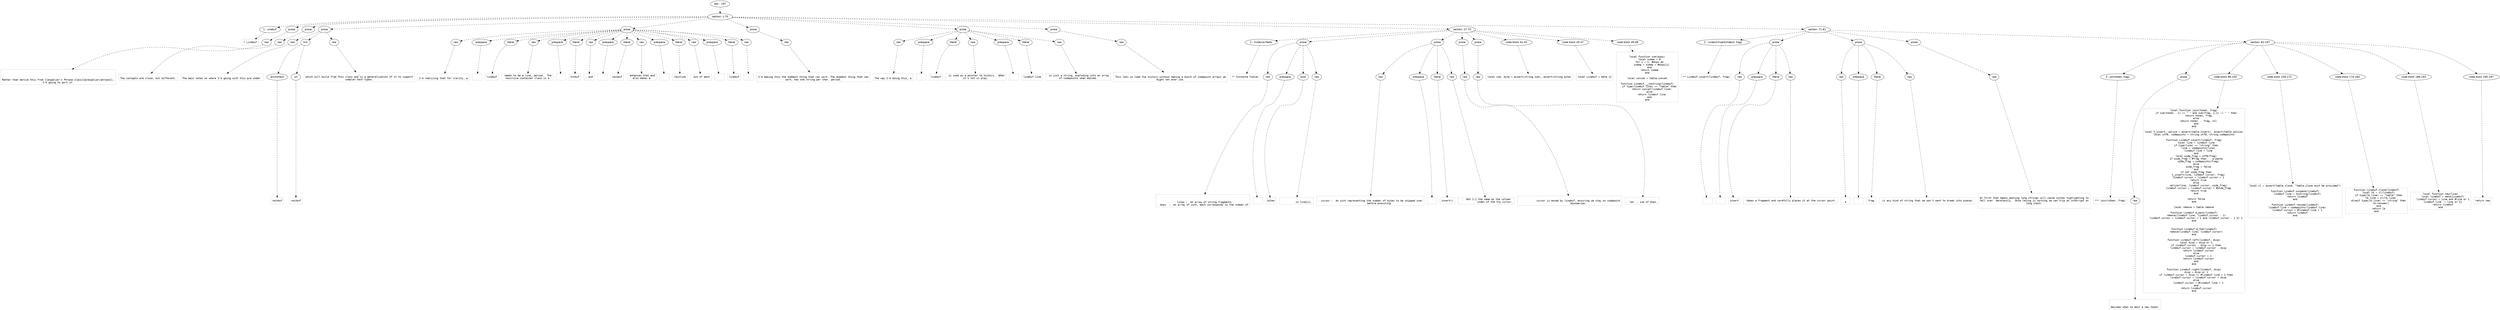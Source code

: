 digraph lpegNode {

node [fontname=Helvetica]
edge [style=dashed]

doc_0 [label="doc - 197"]


doc_0 -> { section_1}
{rank=same; section_1}

section_1 [label="section: 1-70"]


// END RANK doc_0

section_1 -> { header_2 prose_3 prose_4 prose_5 prose_6 prose_7 prose_8 prose_9 section_10 section_11}
{rank=same; header_2 prose_3 prose_4 prose_5 prose_6 prose_7 prose_8 prose_9 section_10 section_11}

header_2 [label="1 : Linebuf"]

prose_3 [label="prose"]

prose_4 [label="prose"]

prose_5 [label="prose"]

prose_6 [label="prose"]

prose_7 [label="prose"]

prose_8 [label="prose"]

prose_9 [label="prose"]

section_10 [label="section: 27-70"]

section_11 [label="section: 71-81"]


// END RANK section_1

header_2 -> leaf_12
leaf_12  [color=Gray,shape=rectangle,fontname=Inconsolata,label="* Linebuf"]
// END RANK header_2

prose_3 -> { raw_13}
{rank=same; raw_13}

raw_13 [label="raw"]


// END RANK prose_3

raw_13 -> leaf_14
leaf_14  [color=Gray,shape=rectangle,fontname=Inconsolata,label="


Rather than derive this from [[espalier's Phrase class][@/espalier/phrase]],
I'm going to port it.
"]
// END RANK raw_13

prose_4 -> { raw_15}
{rank=same; raw_15}

raw_15 [label="raw"]


// END RANK prose_4

raw_15 -> leaf_16
leaf_16  [color=Gray,shape=rectangle,fontname=Inconsolata,label="
The concepts are close, but different.
"]
// END RANK raw_15

prose_5 -> { raw_17 link_18 raw_19}
{rank=same; raw_17 link_18 raw_19}

raw_17 [label="raw"]

link_18 [label="link"]

raw_19 [label="raw"]


// END RANK prose_5

raw_17 -> leaf_20
leaf_20  [color=Gray,shape=rectangle,fontname=Inconsolata,label="
The main notes on where I'm going with this are under "]
// END RANK raw_17

link_18 -> { anchortext_21 url_22}
{rank=same; anchortext_21 url_22}

anchortext_21 [label="anchortext"]

url_22 [label="url"]


// END RANK link_18

anchortext_21 -> leaf_23
leaf_23  [color=Gray,shape=rectangle,fontname=Inconsolata,label="rainbuf"]
// END RANK anchortext_21

url_22 -> leaf_24
leaf_24  [color=Gray,shape=rectangle,fontname=Inconsolata,label="rainbuf"]
// END RANK url_22

raw_19 -> leaf_25
leaf_25  [color=Gray,shape=rectangle,fontname=Inconsolata,label=",
which will build from this class and is a generalization of it to support
complex text types.
"]
// END RANK raw_19

prose_6 -> { raw_26 prespace_27 literal_28 raw_29 prespace_30 literal_31 raw_32 prespace_33 literal_34 raw_35 prespace_36 literal_37 raw_38 prespace_39 literal_40 raw_41}
{rank=same; raw_26 prespace_27 literal_28 raw_29 prespace_30 literal_31 raw_32 prespace_33 literal_34 raw_35 prespace_36 literal_37 raw_38 prespace_39 literal_40 raw_41}

raw_26 [label="raw"]

prespace_27 [label="prespace"]

literal_28 [label="literal"]

raw_29 [label="raw"]

prespace_30 [label="prespace"]

literal_31 [label="literal"]

raw_32 [label="raw"]

prespace_33 [label="prespace"]

literal_34 [label="literal"]

raw_35 [label="raw"]

prespace_36 [label="prespace"]

literal_37 [label="literal"]

raw_38 [label="raw"]

prespace_39 [label="prespace"]

literal_40 [label="literal"]

raw_41 [label="raw"]


// END RANK prose_6

raw_26 -> leaf_42
leaf_42  [color=Gray,shape=rectangle,fontname=Inconsolata,label="
I'm realizing that for clarity, a"]
// END RANK raw_26

prespace_27 -> leaf_43
leaf_43  [color=Gray,shape=rectangle,fontname=Inconsolata,label=" "]
// END RANK prespace_27

literal_28 -> leaf_44
leaf_44  [color=Gray,shape=rectangle,fontname=Inconsolata,label="linebuf"]
// END RANK literal_28

raw_29 -> leaf_45
leaf_45  [color=Gray,shape=rectangle,fontname=Inconsolata,label=" needs to be a line, period.  The
recursive container class is a"]
// END RANK raw_29

prespace_30 -> leaf_46
leaf_46  [color=Gray,shape=rectangle,fontname=Inconsolata,label=" "]
// END RANK prespace_30

literal_31 -> leaf_47
leaf_47  [color=Gray,shape=rectangle,fontname=Inconsolata,label="txtbuf"]
// END RANK literal_31

raw_32 -> leaf_48
leaf_48  [color=Gray,shape=rectangle,fontname=Inconsolata,label=", and"]
// END RANK raw_32

prespace_33 -> leaf_49
leaf_49  [color=Gray,shape=rectangle,fontname=Inconsolata,label=" "]
// END RANK prespace_33

literal_34 -> leaf_50
leaf_50  [color=Gray,shape=rectangle,fontname=Inconsolata,label="rainbuf"]
// END RANK literal_34

raw_35 -> leaf_51
leaf_51  [color=Gray,shape=rectangle,fontname=Inconsolata,label=" enhances that and
also makes a"]
// END RANK raw_35

prespace_36 -> leaf_52
leaf_52  [color=Gray,shape=rectangle,fontname=Inconsolata,label=" "]
// END RANK prespace_36

literal_37 -> leaf_53
leaf_53  [color=Gray,shape=rectangle,fontname=Inconsolata,label="rainline"]
// END RANK literal_37

raw_38 -> leaf_54
leaf_54  [color=Gray,shape=rectangle,fontname=Inconsolata,label=" out of each"]
// END RANK raw_38

prespace_39 -> leaf_55
leaf_55  [color=Gray,shape=rectangle,fontname=Inconsolata,label=" "]
// END RANK prespace_39

literal_40 -> leaf_56
leaf_56  [color=Gray,shape=rectangle,fontname=Inconsolata,label="linebuf"]
// END RANK literal_40

raw_41 -> leaf_57
leaf_57  [color=Gray,shape=rectangle,fontname=Inconsolata,label=".
"]
// END RANK raw_41

prose_7 -> { raw_58}
{rank=same; raw_58}

raw_58 [label="raw"]


// END RANK prose_7

raw_58 -> leaf_59
leaf_59  [color=Gray,shape=rectangle,fontname=Inconsolata,label="
I'm making this the dumbest thing that can work. The dumbest thing that can
work, has one string per char, period.
"]
// END RANK raw_58

prose_8 -> { raw_60 prespace_61 literal_62 raw_63 prespace_64 literal_65 raw_66}
{rank=same; raw_60 prespace_61 literal_62 raw_63 prespace_64 literal_65 raw_66}

raw_60 [label="raw"]

prespace_61 [label="prespace"]

literal_62 [label="literal"]

raw_63 [label="raw"]

prespace_64 [label="prespace"]

literal_65 [label="literal"]

raw_66 [label="raw"]


// END RANK prose_8

raw_60 -> leaf_67
leaf_67  [color=Gray,shape=rectangle,fontname=Inconsolata,label="
The way I'm doing this, a"]
// END RANK raw_60

prespace_61 -> leaf_68
leaf_68  [color=Gray,shape=rectangle,fontname=Inconsolata,label=" "]
// END RANK prespace_61

literal_62 -> leaf_69
leaf_69  [color=Gray,shape=rectangle,fontname=Inconsolata,label="linebuf"]
// END RANK literal_62

raw_63 -> leaf_70
leaf_70  [color=Gray,shape=rectangle,fontname=Inconsolata,label=" is used as a pointer to history.  When
it's not in play,"]
// END RANK raw_63

prespace_64 -> leaf_71
leaf_71  [color=Gray,shape=rectangle,fontname=Inconsolata,label=" "]
// END RANK prespace_64

literal_65 -> leaf_72
leaf_72  [color=Gray,shape=rectangle,fontname=Inconsolata,label="linebuf.line"]
// END RANK literal_65

raw_66 -> leaf_73
leaf_73  [color=Gray,shape=rectangle,fontname=Inconsolata,label=" is just a string, exploding into an array
of codepoints when edited.
"]
// END RANK raw_66

prose_9 -> { raw_74}
{rank=same; raw_74}

raw_74 [label="raw"]


// END RANK prose_9

raw_74 -> leaf_75
leaf_75  [color=Gray,shape=rectangle,fontname=Inconsolata,label="
This lets us load the history without making a bunch of codepoint arrays we
might not ever use.
"]
// END RANK raw_74

section_10 -> { header_76 prose_77 prose_78 prose_79 prose_80 codeblock_81 codeblock_82 codeblock_83}
{rank=same; header_76 prose_77 prose_78 prose_79 prose_80 codeblock_81 codeblock_82 codeblock_83}

header_76 [label="2 : Instance fields"]

prose_77 [label="prose"]

prose_78 [label="prose"]

prose_79 [label="prose"]

prose_80 [label="prose"]

codeblock_81 [label="code block 41-43"]

codeblock_82 [label="code block 45-47"]

codeblock_83 [label="code block 49-68"]


// END RANK section_10

header_76 -> leaf_84
leaf_84  [color=Gray,shape=rectangle,fontname=Inconsolata,label="** Instance fields"]
// END RANK header_76

prose_77 -> { raw_85 prespace_86 bold_87 raw_88}
{rank=same; raw_85 prespace_86 bold_87 raw_88}

raw_85 [label="raw"]

prespace_86 [label="prespace"]

bold_87 [label="bold"]

raw_88 [label="raw"]


// END RANK prose_77

raw_85 -> leaf_89
leaf_89  [color=Gray,shape=rectangle,fontname=Inconsolata,label="

- lines :  An array of string fragments
- dsps  :  An array of uint, each corresponds to the number of"]
// END RANK raw_85

prespace_86 -> leaf_90
leaf_90  [color=Gray,shape=rectangle,fontname=Inconsolata,label=" "]
// END RANK prespace_86

bold_87 -> leaf_91
leaf_91  [color=Gray,shape=rectangle,fontname=Inconsolata,label="bytes"]
// END RANK bold_87

raw_88 -> leaf_92
leaf_92  [color=Gray,shape=rectangle,fontname=Inconsolata,label="
          in line[i].
"]
// END RANK raw_88

prose_78 -> { raw_93 prespace_94 literal_95 raw_96}
{rank=same; raw_93 prespace_94 literal_95 raw_96}

raw_93 [label="raw"]

prespace_94 [label="prespace"]

literal_95 [label="literal"]

raw_96 [label="raw"]


// END RANK prose_78

raw_93 -> leaf_97
leaf_97  [color=Gray,shape=rectangle,fontname=Inconsolata,label="
- cursor :  An uint representing the number of bytes to be skipped over
            before executing"]
// END RANK raw_93

prespace_94 -> leaf_98
leaf_98  [color=Gray,shape=rectangle,fontname=Inconsolata,label=" "]
// END RANK prespace_94

literal_95 -> leaf_99
leaf_99  [color=Gray,shape=rectangle,fontname=Inconsolata,label="insert()"]
// END RANK literal_95

raw_96 -> leaf_100
leaf_100  [color=Gray,shape=rectangle,fontname=Inconsolata,label=".  Not 1-1 the same as the column
            index of the tty cursor.
"]
// END RANK raw_96

prose_79 -> { raw_101}
{rank=same; raw_101}

raw_101 [label="raw"]


// END RANK prose_79

raw_101 -> leaf_102
leaf_102  [color=Gray,shape=rectangle,fontname=Inconsolata,label="
            cursor is moved by linebuf, ensuring we stay on codepoint
            boundaries.
"]
// END RANK raw_101

prose_80 -> { raw_103}
{rank=same; raw_103}

raw_103 [label="raw"]


// END RANK prose_80

raw_103 -> leaf_104
leaf_104  [color=Gray,shape=rectangle,fontname=Inconsolata,label="
- len  : sum of dsps."]
// END RANK raw_103

codeblock_81 -> leaf_105
leaf_105  [color=Gray,shape=rectangle,fontname=Inconsolata,label="local sub, byte = assert(string.sub), assert(string.byte)"]
// END RANK codeblock_81

codeblock_82 -> leaf_106
leaf_106  [color=Gray,shape=rectangle,fontname=Inconsolata,label="local Linebuf = meta {}"]
// END RANK codeblock_82

codeblock_83 -> leaf_107
leaf_107  [color=Gray,shape=rectangle,fontname=Inconsolata,label="
local function sum(dsps)
   local summa = 0
   for i = 1, #dsps do
      summa = summa + #dsps[i]
   end
   return summa
end

local concat = table.concat

function Linebuf.__tostring(linebuf)
   if type(linebuf.line) == \"table\" then
      return concat(linebuf.line)
   else
      return linebuf.line
   end
end"]
// END RANK codeblock_83

section_11 -> { header_108 prose_109 prose_110 prose_111 section_112}
{rank=same; header_108 prose_109 prose_110 prose_111 section_112}

header_108 [label="2 : Linebuf.insert(linebuf, frag)"]

prose_109 [label="prose"]

prose_110 [label="prose"]

prose_111 [label="prose"]

section_112 [label="section: 82-197"]


// END RANK section_11

header_108 -> leaf_113
leaf_113  [color=Gray,shape=rectangle,fontname=Inconsolata,label="** Linebuf.insert(linebuf, frag)"]
// END RANK header_108

prose_109 -> { raw_114 prespace_115 literal_116 raw_117}
{rank=same; raw_114 prespace_115 literal_116 raw_117}

raw_114 [label="raw"]

prespace_115 [label="prespace"]

literal_116 [label="literal"]

raw_117 [label="raw"]


// END RANK prose_109

raw_114 -> leaf_118
leaf_118  [color=Gray,shape=rectangle,fontname=Inconsolata,label=""]
// END RANK raw_114

prespace_115 -> leaf_119
leaf_119  [color=Gray,shape=rectangle,fontname=Inconsolata,label=""]
// END RANK prespace_115

literal_116 -> leaf_120
leaf_120  [color=Gray,shape=rectangle,fontname=Inconsolata,label="insert"]
// END RANK literal_116

raw_117 -> leaf_121
leaf_121  [color=Gray,shape=rectangle,fontname=Inconsolata,label=" takes a fragment and carefully places it at the cursor point.
"]
// END RANK raw_117

prose_110 -> { raw_122 prespace_123 literal_124 raw_125}
{rank=same; raw_122 prespace_123 literal_124 raw_125}

raw_122 [label="raw"]

prespace_123 [label="prespace"]

literal_124 [label="literal"]

raw_125 [label="raw"]


// END RANK prose_110

raw_122 -> leaf_126
leaf_126  [color=Gray,shape=rectangle,fontname=Inconsolata,label="
A"]
// END RANK raw_122

prespace_123 -> leaf_127
leaf_127  [color=Gray,shape=rectangle,fontname=Inconsolata,label=" "]
// END RANK prespace_123

literal_124 -> leaf_128
leaf_128  [color=Gray,shape=rectangle,fontname=Inconsolata,label="frag"]
// END RANK literal_124

raw_125 -> leaf_129
leaf_129  [color=Gray,shape=rectangle,fontname=Inconsolata,label=" is any kind of string that we won't want to break into pieces.
"]
// END RANK raw_125

prose_111 -> { raw_130}
{rank=same; raw_130}

raw_130 [label="raw"]


// END RANK prose_111

raw_130 -> leaf_131
leaf_131  [color=Gray,shape=rectangle,fontname=Inconsolata,label="
At first that means pasting long strings will cause syntax highlighting to
fall over. Harmlessly.  Once lexing is working we can trip an interrupt on
long input.

"]
// END RANK raw_130

section_112 -> { header_132 prose_133 codeblock_134 codeblock_135 codeblock_136 codeblock_137 codeblock_138}
{rank=same; header_132 prose_133 codeblock_134 codeblock_135 codeblock_136 codeblock_137 codeblock_138}

header_132 [label="3 : join(token, frag)"]

prose_133 [label="prose"]

codeblock_134 [label="code block 86-155"]

codeblock_135 [label="code block 159-172"]

codeblock_136 [label="code block 174-184"]

codeblock_137 [label="code block 186-193"]

codeblock_138 [label="code block 195-197"]


// END RANK section_112

header_132 -> leaf_139
leaf_139  [color=Gray,shape=rectangle,fontname=Inconsolata,label="*** join(token, frag)"]
// END RANK header_132

prose_133 -> { raw_140}
{rank=same; raw_140}

raw_140 [label="raw"]


// END RANK prose_133

raw_140 -> leaf_141
leaf_141  [color=Gray,shape=rectangle,fontname=Inconsolata,label="

Decides when to emit a new token.
"]
// END RANK raw_140

codeblock_134 -> leaf_142
leaf_142  [color=Gray,shape=rectangle,fontname=Inconsolata,label="local function join(token, frag)
   if sub(token, -1) == \" \" and sub(frag, 1,1) ~= \" \" then
      return token, frag
   else
      return token .. frag, nil
   end
end

local t_insert, splice = assert(table.insert), assert(table.splice)
local utf8, codepoints = string.utf8, string.codepoints

function Linebuf.insert(linebuf, frag)
   local line = linebuf.line
   if type(line) == \"string\" then
      line = codepoints(line)
      linebuf.line = line
   end
   local wide_frag = utf8(frag)
   if wide_frag < #frag then -- a paste
      wide_frag = codepoints(frag)
   else
      wide_frag = false
   end
   if not wide_frag then
      t_insert(line, linebuf.cursor, frag)
      linebuf.cursor = linebuf.cursor + 1
      return true
   else
      splice(line, linebuf.cursor, wide_frag)
      linebuf.cursor = linebuf.cursor + #wide_frag
      return true
   end

   return false
end

local remove = table.remove

function Linebuf.d_back(linebuf)
   remove(linebuf.line, linebuf.cursor - 1)
   linebuf.cursor = linebuf.cursor > 1 and linebuf.cursor - 1 or 1
end


function Linebuf.d_fwd(linebuf)
   remove(linebuf.line, linebuf.cursor)
end

function Linebuf.left(linebuf, disp)
   local disp = disp or 1
   if linebuf.cursor - disp >= 1 then
      linebuf.cursor = linebuf.cursor - disp
      return linebuf.cursor
   else
      linebuf.cursor = 1
      return linebuf.cursor
   end
end

function Linebuf.right(linebuf, disp)
   disp = disp or 1
   if linebuf.cursor + disp <= #linebuf.line + 1 then
      linebuf.cursor = linebuf.cursor + disp
   else
      linebuf.cursor = #linebuf.line + 1
   end
   return linebuf.cursor
end"]
// END RANK codeblock_134

codeblock_135 -> leaf_143
leaf_143  [color=Gray,shape=rectangle,fontname=Inconsolata,label="local cl = assert(table.clone, \"table.clone must be provided\")

function Linebuf.suspend(linebuf)
   linebuf.line = tostring(linebuf)
   return linebuf
end

function Linebuf.resume(linebuf)
   linebuf.line = codepoints(linebuf.line)
   linebuf.cursor = #linebuf.line + 1
   return linebuf
end"]
// END RANK codeblock_135

codeblock_136 -> leaf_144
leaf_144  [color=Gray,shape=rectangle,fontname=Inconsolata,label="function Linebuf.clone(linebuf)
   local lb = cl(linebuf)
   if type(lb.line) == \"table\" then
      lb.line = cl(lb.line)
   elseif type(lb.line) == \"string\" then
      lb:resume()
   end
   return lb
end"]
// END RANK codeblock_136

codeblock_137 -> leaf_145
leaf_145  [color=Gray,shape=rectangle,fontname=Inconsolata,label="local function new(line)
   local linebuf = meta(Linebuf)
   linebuf.cursor = line and #line or 1
   linebuf.line  = line or {}
   return linebuf
end"]
// END RANK codeblock_137

codeblock_138 -> leaf_146
leaf_146  [color=Gray,shape=rectangle,fontname=Inconsolata,label="return new"]
// END RANK codeblock_138


}
